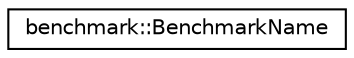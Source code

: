 digraph "Graphical Class Hierarchy"
{
 // LATEX_PDF_SIZE
  edge [fontname="Helvetica",fontsize="10",labelfontname="Helvetica",labelfontsize="10"];
  node [fontname="Helvetica",fontsize="10",shape=record];
  rankdir="LR";
  Node0 [label="benchmark::BenchmarkName",height=0.2,width=0.4,color="black", fillcolor="white", style="filled",URL="$structbenchmark_1_1BenchmarkName.html",tooltip=" "];
}
